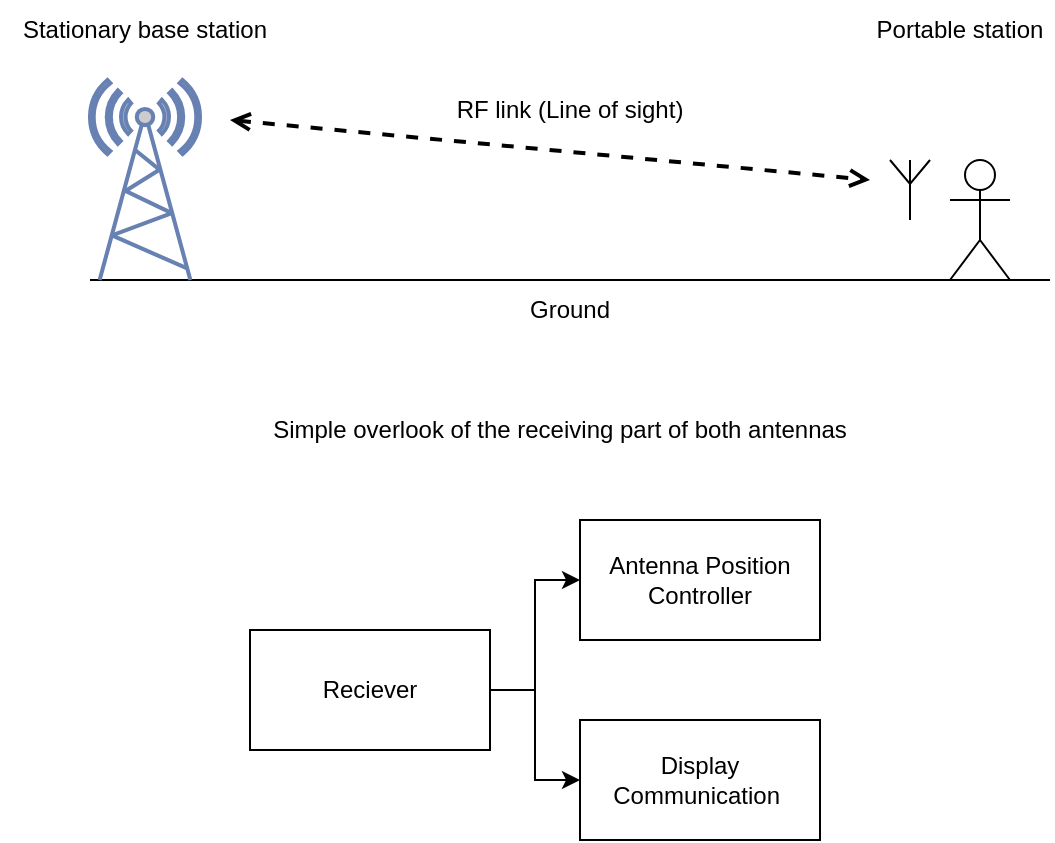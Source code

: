 <mxfile version="24.7.12">
  <diagram name="Side-1" id="l9XD8PmaStAuw35h2c7y">
    <mxGraphModel dx="955" dy="517" grid="1" gridSize="10" guides="1" tooltips="1" connect="1" arrows="1" fold="1" page="1" pageScale="1" pageWidth="1169" pageHeight="1654" math="0" shadow="0">
      <root>
        <mxCell id="0" />
        <mxCell id="1" parent="0" />
        <mxCell id="x3vUJltWHpwn7sFPezEq-3" value="" style="shape=umlActor;verticalLabelPosition=bottom;verticalAlign=top;html=1;outlineConnect=0;" vertex="1" parent="1">
          <mxGeometry x="775" y="200" width="30" height="60" as="geometry" />
        </mxCell>
        <mxCell id="x3vUJltWHpwn7sFPezEq-4" value="" style="endArrow=none;html=1;rounded=0;" edge="1" parent="1">
          <mxGeometry width="50" height="50" relative="1" as="geometry">
            <mxPoint x="345" y="260" as="sourcePoint" />
            <mxPoint x="825" y="260" as="targetPoint" />
          </mxGeometry>
        </mxCell>
        <mxCell id="x3vUJltWHpwn7sFPezEq-5" value="Ground" style="text;html=1;align=center;verticalAlign=middle;whiteSpace=wrap;rounded=0;" vertex="1" parent="1">
          <mxGeometry x="555" y="260" width="60" height="30" as="geometry" />
        </mxCell>
        <mxCell id="x3vUJltWHpwn7sFPezEq-6" value="" style="fontColor=#0066CC;verticalAlign=top;verticalLabelPosition=bottom;labelPosition=center;align=center;html=1;outlineConnect=0;fillColor=#CCCCCC;strokeColor=#6881B3;gradientColor=none;gradientDirection=north;strokeWidth=2;shape=mxgraph.networks.radio_tower;" vertex="1" parent="1">
          <mxGeometry x="345" y="160" width="55" height="100" as="geometry" />
        </mxCell>
        <mxCell id="x3vUJltWHpwn7sFPezEq-7" value="" style="verticalLabelPosition=bottom;shadow=0;dashed=0;align=center;html=1;verticalAlign=top;shape=mxgraph.electrical.radio.aerial_-_antenna_1;" vertex="1" parent="1">
          <mxGeometry x="745" y="200" width="20" height="30" as="geometry" />
        </mxCell>
        <mxCell id="x3vUJltWHpwn7sFPezEq-8" value="" style="endArrow=open;dashed=1;html=1;rounded=0;startArrow=open;startFill=0;endFill=0;strokeWidth=2;" edge="1" parent="1">
          <mxGeometry width="50" height="50" relative="1" as="geometry">
            <mxPoint x="415" y="180" as="sourcePoint" />
            <mxPoint x="735" y="210" as="targetPoint" />
          </mxGeometry>
        </mxCell>
        <mxCell id="x3vUJltWHpwn7sFPezEq-9" value="Stationary base station" style="text;html=1;align=center;verticalAlign=middle;whiteSpace=wrap;rounded=0;" vertex="1" parent="1">
          <mxGeometry x="300" y="120" width="145" height="30" as="geometry" />
        </mxCell>
        <mxCell id="x3vUJltWHpwn7sFPezEq-10" value="RF link (Line of sight)" style="text;html=1;align=center;verticalAlign=middle;whiteSpace=wrap;rounded=0;" vertex="1" parent="1">
          <mxGeometry x="515" y="160" width="140" height="30" as="geometry" />
        </mxCell>
        <mxCell id="x3vUJltWHpwn7sFPezEq-11" value="Portable station" style="text;html=1;align=center;verticalAlign=middle;whiteSpace=wrap;rounded=0;" vertex="1" parent="1">
          <mxGeometry x="735" y="120" width="90" height="30" as="geometry" />
        </mxCell>
        <mxCell id="x3vUJltWHpwn7sFPezEq-26" style="edgeStyle=orthogonalEdgeStyle;rounded=0;orthogonalLoop=1;jettySize=auto;html=1;exitX=1;exitY=0.5;exitDx=0;exitDy=0;entryX=0;entryY=0.5;entryDx=0;entryDy=0;" edge="1" parent="1" source="x3vUJltWHpwn7sFPezEq-16" target="x3vUJltWHpwn7sFPezEq-24">
          <mxGeometry relative="1" as="geometry" />
        </mxCell>
        <mxCell id="x3vUJltWHpwn7sFPezEq-27" style="edgeStyle=orthogonalEdgeStyle;rounded=0;orthogonalLoop=1;jettySize=auto;html=1;exitX=1;exitY=0.5;exitDx=0;exitDy=0;entryX=0;entryY=0.5;entryDx=0;entryDy=0;" edge="1" parent="1" source="x3vUJltWHpwn7sFPezEq-16" target="x3vUJltWHpwn7sFPezEq-18">
          <mxGeometry relative="1" as="geometry" />
        </mxCell>
        <mxCell id="x3vUJltWHpwn7sFPezEq-16" value="Reciever" style="rounded=0;whiteSpace=wrap;html=1;" vertex="1" parent="1">
          <mxGeometry x="425" y="435" width="120" height="60" as="geometry" />
        </mxCell>
        <mxCell id="x3vUJltWHpwn7sFPezEq-18" value="Antenna Position Controller" style="rounded=0;whiteSpace=wrap;html=1;" vertex="1" parent="1">
          <mxGeometry x="590" y="380" width="120" height="60" as="geometry" />
        </mxCell>
        <mxCell id="x3vUJltWHpwn7sFPezEq-24" value="Display Communication&amp;nbsp;" style="rounded=0;whiteSpace=wrap;html=1;" vertex="1" parent="1">
          <mxGeometry x="590" y="480" width="120" height="60" as="geometry" />
        </mxCell>
        <mxCell id="x3vUJltWHpwn7sFPezEq-25" style="edgeStyle=orthogonalEdgeStyle;rounded=0;orthogonalLoop=1;jettySize=auto;html=1;exitX=0.5;exitY=1;exitDx=0;exitDy=0;" edge="1" parent="1" source="x3vUJltWHpwn7sFPezEq-16" target="x3vUJltWHpwn7sFPezEq-16">
          <mxGeometry relative="1" as="geometry" />
        </mxCell>
        <mxCell id="x3vUJltWHpwn7sFPezEq-28" value="Simple overlook of the receiving part of both antennas" style="text;html=1;align=center;verticalAlign=middle;whiteSpace=wrap;rounded=0;" vertex="1" parent="1">
          <mxGeometry x="395" y="320" width="370" height="30" as="geometry" />
        </mxCell>
      </root>
    </mxGraphModel>
  </diagram>
</mxfile>
